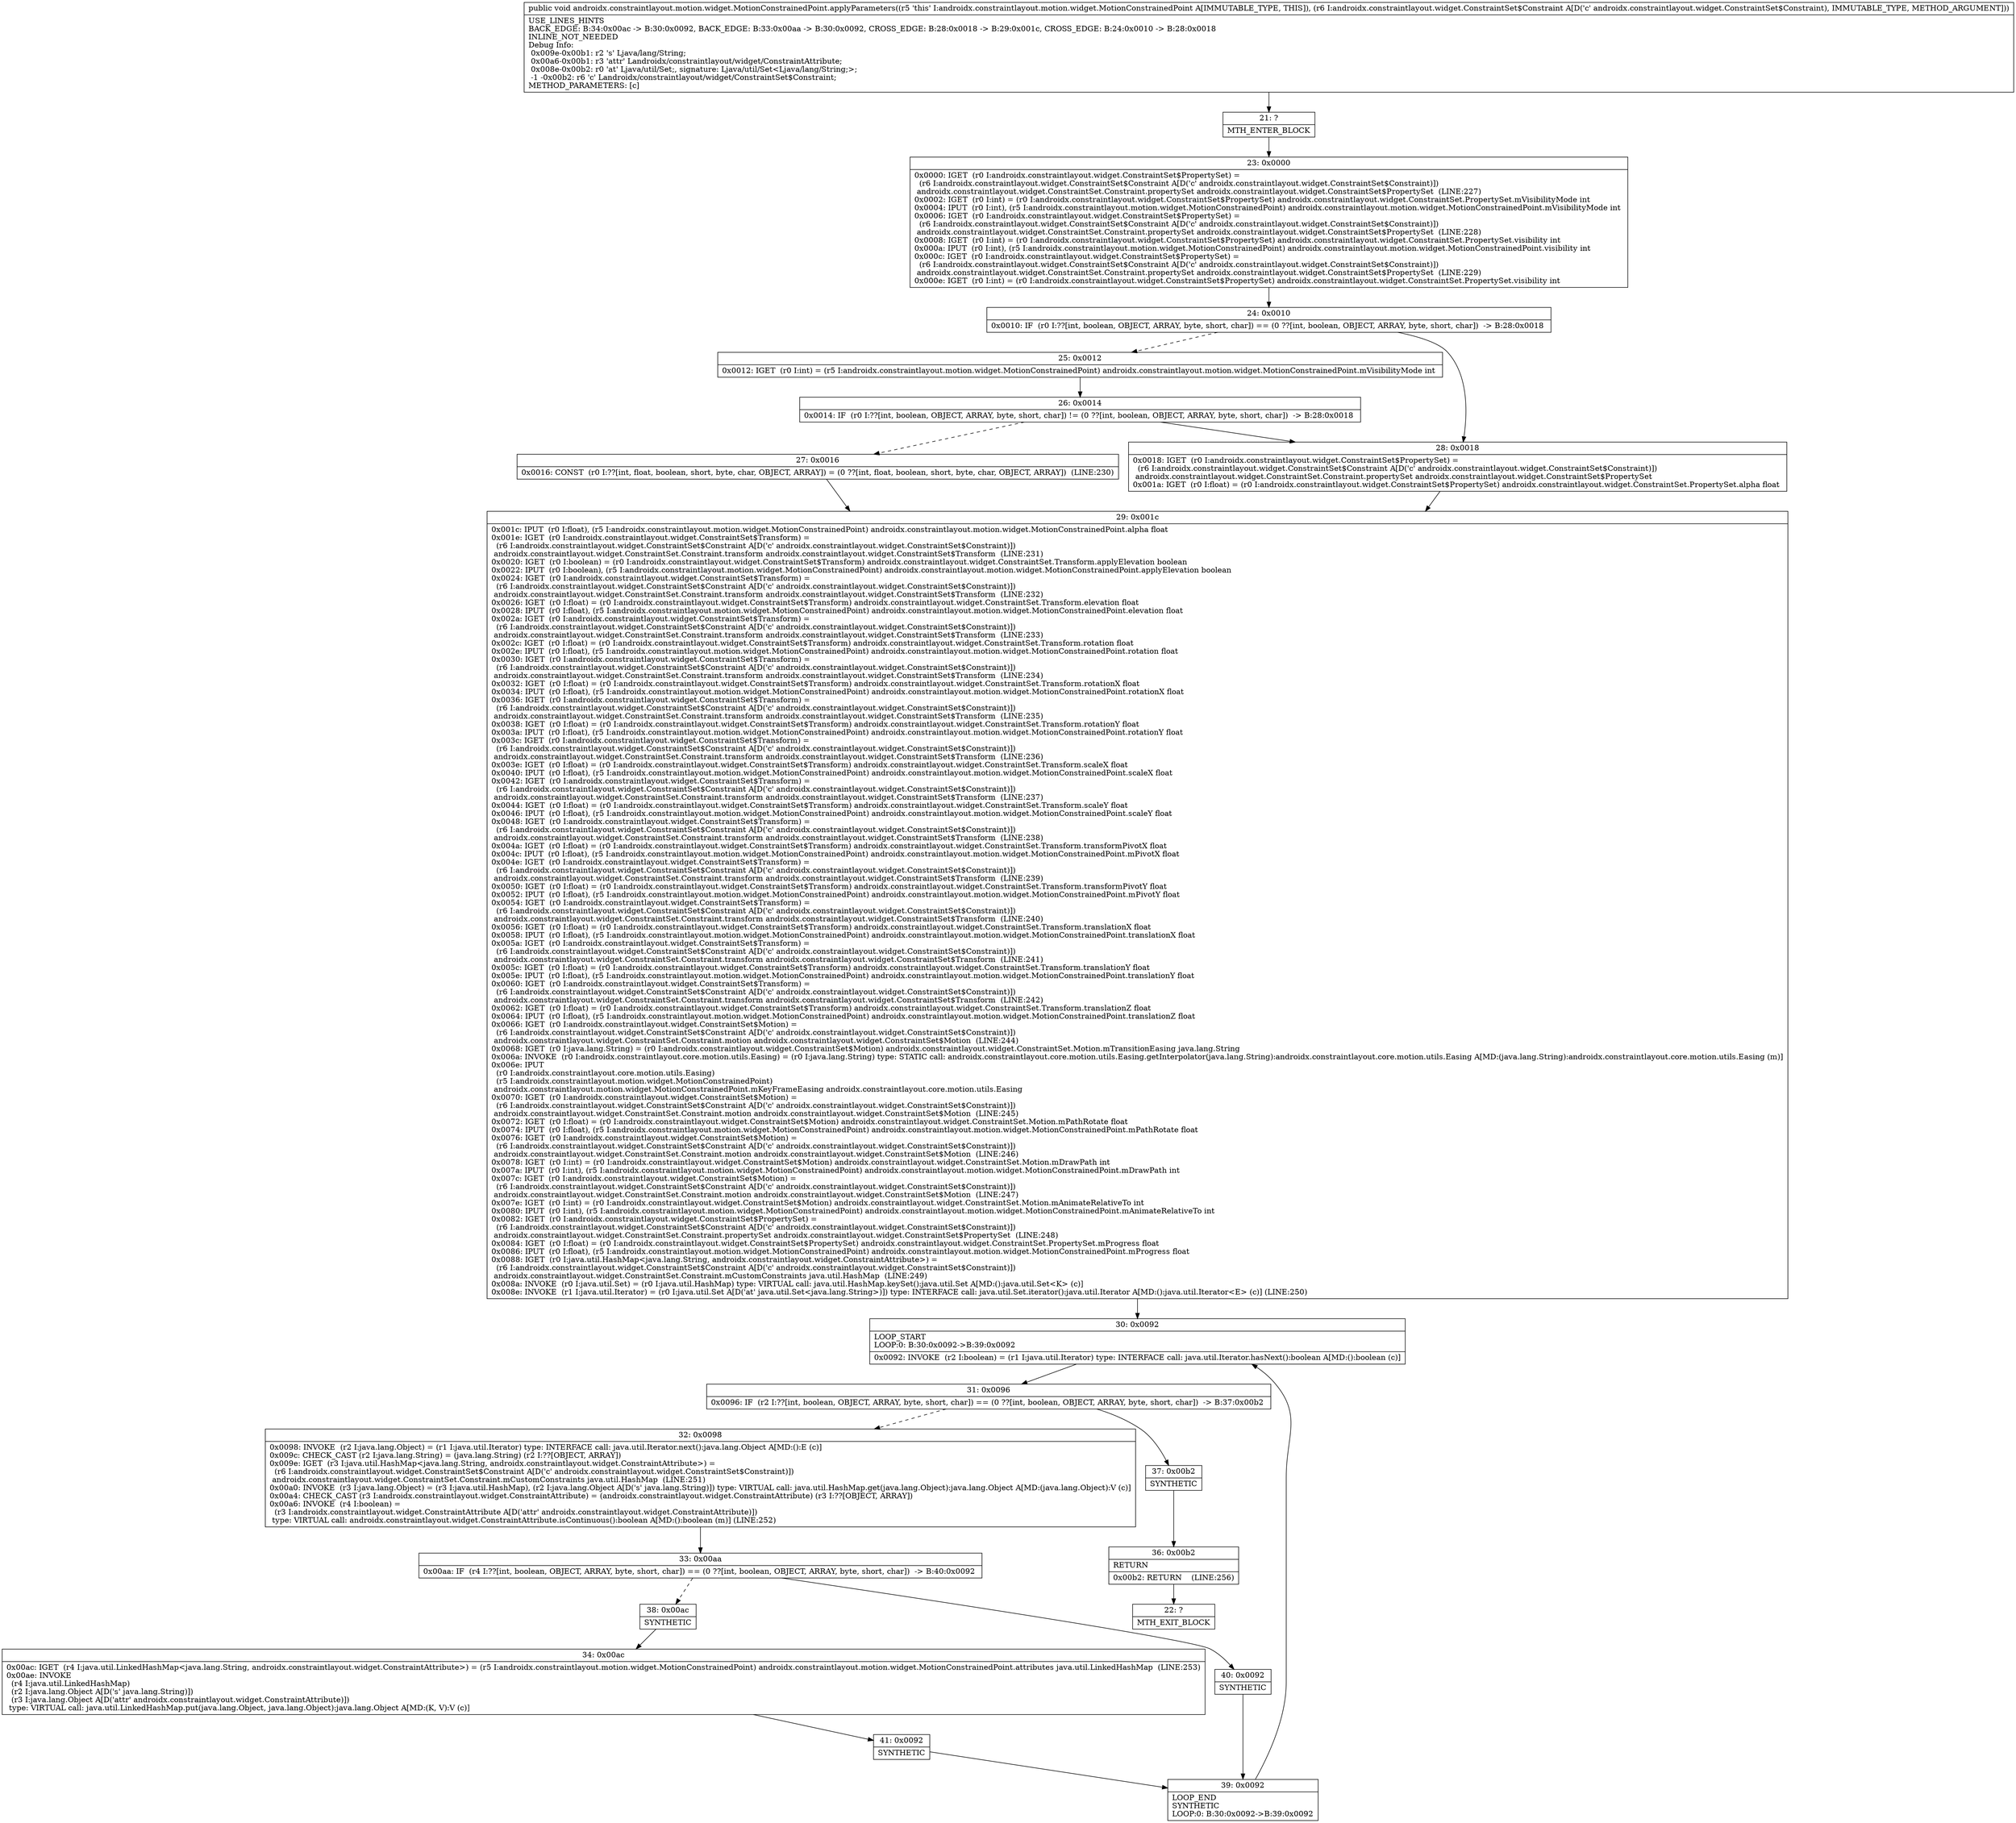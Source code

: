digraph "CFG forandroidx.constraintlayout.motion.widget.MotionConstrainedPoint.applyParameters(Landroidx\/constraintlayout\/widget\/ConstraintSet$Constraint;)V" {
Node_21 [shape=record,label="{21\:\ ?|MTH_ENTER_BLOCK\l}"];
Node_23 [shape=record,label="{23\:\ 0x0000|0x0000: IGET  (r0 I:androidx.constraintlayout.widget.ConstraintSet$PropertySet) = \l  (r6 I:androidx.constraintlayout.widget.ConstraintSet$Constraint A[D('c' androidx.constraintlayout.widget.ConstraintSet$Constraint)])\l androidx.constraintlayout.widget.ConstraintSet.Constraint.propertySet androidx.constraintlayout.widget.ConstraintSet$PropertySet  (LINE:227)\l0x0002: IGET  (r0 I:int) = (r0 I:androidx.constraintlayout.widget.ConstraintSet$PropertySet) androidx.constraintlayout.widget.ConstraintSet.PropertySet.mVisibilityMode int \l0x0004: IPUT  (r0 I:int), (r5 I:androidx.constraintlayout.motion.widget.MotionConstrainedPoint) androidx.constraintlayout.motion.widget.MotionConstrainedPoint.mVisibilityMode int \l0x0006: IGET  (r0 I:androidx.constraintlayout.widget.ConstraintSet$PropertySet) = \l  (r6 I:androidx.constraintlayout.widget.ConstraintSet$Constraint A[D('c' androidx.constraintlayout.widget.ConstraintSet$Constraint)])\l androidx.constraintlayout.widget.ConstraintSet.Constraint.propertySet androidx.constraintlayout.widget.ConstraintSet$PropertySet  (LINE:228)\l0x0008: IGET  (r0 I:int) = (r0 I:androidx.constraintlayout.widget.ConstraintSet$PropertySet) androidx.constraintlayout.widget.ConstraintSet.PropertySet.visibility int \l0x000a: IPUT  (r0 I:int), (r5 I:androidx.constraintlayout.motion.widget.MotionConstrainedPoint) androidx.constraintlayout.motion.widget.MotionConstrainedPoint.visibility int \l0x000c: IGET  (r0 I:androidx.constraintlayout.widget.ConstraintSet$PropertySet) = \l  (r6 I:androidx.constraintlayout.widget.ConstraintSet$Constraint A[D('c' androidx.constraintlayout.widget.ConstraintSet$Constraint)])\l androidx.constraintlayout.widget.ConstraintSet.Constraint.propertySet androidx.constraintlayout.widget.ConstraintSet$PropertySet  (LINE:229)\l0x000e: IGET  (r0 I:int) = (r0 I:androidx.constraintlayout.widget.ConstraintSet$PropertySet) androidx.constraintlayout.widget.ConstraintSet.PropertySet.visibility int \l}"];
Node_24 [shape=record,label="{24\:\ 0x0010|0x0010: IF  (r0 I:??[int, boolean, OBJECT, ARRAY, byte, short, char]) == (0 ??[int, boolean, OBJECT, ARRAY, byte, short, char])  \-\> B:28:0x0018 \l}"];
Node_25 [shape=record,label="{25\:\ 0x0012|0x0012: IGET  (r0 I:int) = (r5 I:androidx.constraintlayout.motion.widget.MotionConstrainedPoint) androidx.constraintlayout.motion.widget.MotionConstrainedPoint.mVisibilityMode int \l}"];
Node_26 [shape=record,label="{26\:\ 0x0014|0x0014: IF  (r0 I:??[int, boolean, OBJECT, ARRAY, byte, short, char]) != (0 ??[int, boolean, OBJECT, ARRAY, byte, short, char])  \-\> B:28:0x0018 \l}"];
Node_27 [shape=record,label="{27\:\ 0x0016|0x0016: CONST  (r0 I:??[int, float, boolean, short, byte, char, OBJECT, ARRAY]) = (0 ??[int, float, boolean, short, byte, char, OBJECT, ARRAY])  (LINE:230)\l}"];
Node_29 [shape=record,label="{29\:\ 0x001c|0x001c: IPUT  (r0 I:float), (r5 I:androidx.constraintlayout.motion.widget.MotionConstrainedPoint) androidx.constraintlayout.motion.widget.MotionConstrainedPoint.alpha float \l0x001e: IGET  (r0 I:androidx.constraintlayout.widget.ConstraintSet$Transform) = \l  (r6 I:androidx.constraintlayout.widget.ConstraintSet$Constraint A[D('c' androidx.constraintlayout.widget.ConstraintSet$Constraint)])\l androidx.constraintlayout.widget.ConstraintSet.Constraint.transform androidx.constraintlayout.widget.ConstraintSet$Transform  (LINE:231)\l0x0020: IGET  (r0 I:boolean) = (r0 I:androidx.constraintlayout.widget.ConstraintSet$Transform) androidx.constraintlayout.widget.ConstraintSet.Transform.applyElevation boolean \l0x0022: IPUT  (r0 I:boolean), (r5 I:androidx.constraintlayout.motion.widget.MotionConstrainedPoint) androidx.constraintlayout.motion.widget.MotionConstrainedPoint.applyElevation boolean \l0x0024: IGET  (r0 I:androidx.constraintlayout.widget.ConstraintSet$Transform) = \l  (r6 I:androidx.constraintlayout.widget.ConstraintSet$Constraint A[D('c' androidx.constraintlayout.widget.ConstraintSet$Constraint)])\l androidx.constraintlayout.widget.ConstraintSet.Constraint.transform androidx.constraintlayout.widget.ConstraintSet$Transform  (LINE:232)\l0x0026: IGET  (r0 I:float) = (r0 I:androidx.constraintlayout.widget.ConstraintSet$Transform) androidx.constraintlayout.widget.ConstraintSet.Transform.elevation float \l0x0028: IPUT  (r0 I:float), (r5 I:androidx.constraintlayout.motion.widget.MotionConstrainedPoint) androidx.constraintlayout.motion.widget.MotionConstrainedPoint.elevation float \l0x002a: IGET  (r0 I:androidx.constraintlayout.widget.ConstraintSet$Transform) = \l  (r6 I:androidx.constraintlayout.widget.ConstraintSet$Constraint A[D('c' androidx.constraintlayout.widget.ConstraintSet$Constraint)])\l androidx.constraintlayout.widget.ConstraintSet.Constraint.transform androidx.constraintlayout.widget.ConstraintSet$Transform  (LINE:233)\l0x002c: IGET  (r0 I:float) = (r0 I:androidx.constraintlayout.widget.ConstraintSet$Transform) androidx.constraintlayout.widget.ConstraintSet.Transform.rotation float \l0x002e: IPUT  (r0 I:float), (r5 I:androidx.constraintlayout.motion.widget.MotionConstrainedPoint) androidx.constraintlayout.motion.widget.MotionConstrainedPoint.rotation float \l0x0030: IGET  (r0 I:androidx.constraintlayout.widget.ConstraintSet$Transform) = \l  (r6 I:androidx.constraintlayout.widget.ConstraintSet$Constraint A[D('c' androidx.constraintlayout.widget.ConstraintSet$Constraint)])\l androidx.constraintlayout.widget.ConstraintSet.Constraint.transform androidx.constraintlayout.widget.ConstraintSet$Transform  (LINE:234)\l0x0032: IGET  (r0 I:float) = (r0 I:androidx.constraintlayout.widget.ConstraintSet$Transform) androidx.constraintlayout.widget.ConstraintSet.Transform.rotationX float \l0x0034: IPUT  (r0 I:float), (r5 I:androidx.constraintlayout.motion.widget.MotionConstrainedPoint) androidx.constraintlayout.motion.widget.MotionConstrainedPoint.rotationX float \l0x0036: IGET  (r0 I:androidx.constraintlayout.widget.ConstraintSet$Transform) = \l  (r6 I:androidx.constraintlayout.widget.ConstraintSet$Constraint A[D('c' androidx.constraintlayout.widget.ConstraintSet$Constraint)])\l androidx.constraintlayout.widget.ConstraintSet.Constraint.transform androidx.constraintlayout.widget.ConstraintSet$Transform  (LINE:235)\l0x0038: IGET  (r0 I:float) = (r0 I:androidx.constraintlayout.widget.ConstraintSet$Transform) androidx.constraintlayout.widget.ConstraintSet.Transform.rotationY float \l0x003a: IPUT  (r0 I:float), (r5 I:androidx.constraintlayout.motion.widget.MotionConstrainedPoint) androidx.constraintlayout.motion.widget.MotionConstrainedPoint.rotationY float \l0x003c: IGET  (r0 I:androidx.constraintlayout.widget.ConstraintSet$Transform) = \l  (r6 I:androidx.constraintlayout.widget.ConstraintSet$Constraint A[D('c' androidx.constraintlayout.widget.ConstraintSet$Constraint)])\l androidx.constraintlayout.widget.ConstraintSet.Constraint.transform androidx.constraintlayout.widget.ConstraintSet$Transform  (LINE:236)\l0x003e: IGET  (r0 I:float) = (r0 I:androidx.constraintlayout.widget.ConstraintSet$Transform) androidx.constraintlayout.widget.ConstraintSet.Transform.scaleX float \l0x0040: IPUT  (r0 I:float), (r5 I:androidx.constraintlayout.motion.widget.MotionConstrainedPoint) androidx.constraintlayout.motion.widget.MotionConstrainedPoint.scaleX float \l0x0042: IGET  (r0 I:androidx.constraintlayout.widget.ConstraintSet$Transform) = \l  (r6 I:androidx.constraintlayout.widget.ConstraintSet$Constraint A[D('c' androidx.constraintlayout.widget.ConstraintSet$Constraint)])\l androidx.constraintlayout.widget.ConstraintSet.Constraint.transform androidx.constraintlayout.widget.ConstraintSet$Transform  (LINE:237)\l0x0044: IGET  (r0 I:float) = (r0 I:androidx.constraintlayout.widget.ConstraintSet$Transform) androidx.constraintlayout.widget.ConstraintSet.Transform.scaleY float \l0x0046: IPUT  (r0 I:float), (r5 I:androidx.constraintlayout.motion.widget.MotionConstrainedPoint) androidx.constraintlayout.motion.widget.MotionConstrainedPoint.scaleY float \l0x0048: IGET  (r0 I:androidx.constraintlayout.widget.ConstraintSet$Transform) = \l  (r6 I:androidx.constraintlayout.widget.ConstraintSet$Constraint A[D('c' androidx.constraintlayout.widget.ConstraintSet$Constraint)])\l androidx.constraintlayout.widget.ConstraintSet.Constraint.transform androidx.constraintlayout.widget.ConstraintSet$Transform  (LINE:238)\l0x004a: IGET  (r0 I:float) = (r0 I:androidx.constraintlayout.widget.ConstraintSet$Transform) androidx.constraintlayout.widget.ConstraintSet.Transform.transformPivotX float \l0x004c: IPUT  (r0 I:float), (r5 I:androidx.constraintlayout.motion.widget.MotionConstrainedPoint) androidx.constraintlayout.motion.widget.MotionConstrainedPoint.mPivotX float \l0x004e: IGET  (r0 I:androidx.constraintlayout.widget.ConstraintSet$Transform) = \l  (r6 I:androidx.constraintlayout.widget.ConstraintSet$Constraint A[D('c' androidx.constraintlayout.widget.ConstraintSet$Constraint)])\l androidx.constraintlayout.widget.ConstraintSet.Constraint.transform androidx.constraintlayout.widget.ConstraintSet$Transform  (LINE:239)\l0x0050: IGET  (r0 I:float) = (r0 I:androidx.constraintlayout.widget.ConstraintSet$Transform) androidx.constraintlayout.widget.ConstraintSet.Transform.transformPivotY float \l0x0052: IPUT  (r0 I:float), (r5 I:androidx.constraintlayout.motion.widget.MotionConstrainedPoint) androidx.constraintlayout.motion.widget.MotionConstrainedPoint.mPivotY float \l0x0054: IGET  (r0 I:androidx.constraintlayout.widget.ConstraintSet$Transform) = \l  (r6 I:androidx.constraintlayout.widget.ConstraintSet$Constraint A[D('c' androidx.constraintlayout.widget.ConstraintSet$Constraint)])\l androidx.constraintlayout.widget.ConstraintSet.Constraint.transform androidx.constraintlayout.widget.ConstraintSet$Transform  (LINE:240)\l0x0056: IGET  (r0 I:float) = (r0 I:androidx.constraintlayout.widget.ConstraintSet$Transform) androidx.constraintlayout.widget.ConstraintSet.Transform.translationX float \l0x0058: IPUT  (r0 I:float), (r5 I:androidx.constraintlayout.motion.widget.MotionConstrainedPoint) androidx.constraintlayout.motion.widget.MotionConstrainedPoint.translationX float \l0x005a: IGET  (r0 I:androidx.constraintlayout.widget.ConstraintSet$Transform) = \l  (r6 I:androidx.constraintlayout.widget.ConstraintSet$Constraint A[D('c' androidx.constraintlayout.widget.ConstraintSet$Constraint)])\l androidx.constraintlayout.widget.ConstraintSet.Constraint.transform androidx.constraintlayout.widget.ConstraintSet$Transform  (LINE:241)\l0x005c: IGET  (r0 I:float) = (r0 I:androidx.constraintlayout.widget.ConstraintSet$Transform) androidx.constraintlayout.widget.ConstraintSet.Transform.translationY float \l0x005e: IPUT  (r0 I:float), (r5 I:androidx.constraintlayout.motion.widget.MotionConstrainedPoint) androidx.constraintlayout.motion.widget.MotionConstrainedPoint.translationY float \l0x0060: IGET  (r0 I:androidx.constraintlayout.widget.ConstraintSet$Transform) = \l  (r6 I:androidx.constraintlayout.widget.ConstraintSet$Constraint A[D('c' androidx.constraintlayout.widget.ConstraintSet$Constraint)])\l androidx.constraintlayout.widget.ConstraintSet.Constraint.transform androidx.constraintlayout.widget.ConstraintSet$Transform  (LINE:242)\l0x0062: IGET  (r0 I:float) = (r0 I:androidx.constraintlayout.widget.ConstraintSet$Transform) androidx.constraintlayout.widget.ConstraintSet.Transform.translationZ float \l0x0064: IPUT  (r0 I:float), (r5 I:androidx.constraintlayout.motion.widget.MotionConstrainedPoint) androidx.constraintlayout.motion.widget.MotionConstrainedPoint.translationZ float \l0x0066: IGET  (r0 I:androidx.constraintlayout.widget.ConstraintSet$Motion) = \l  (r6 I:androidx.constraintlayout.widget.ConstraintSet$Constraint A[D('c' androidx.constraintlayout.widget.ConstraintSet$Constraint)])\l androidx.constraintlayout.widget.ConstraintSet.Constraint.motion androidx.constraintlayout.widget.ConstraintSet$Motion  (LINE:244)\l0x0068: IGET  (r0 I:java.lang.String) = (r0 I:androidx.constraintlayout.widget.ConstraintSet$Motion) androidx.constraintlayout.widget.ConstraintSet.Motion.mTransitionEasing java.lang.String \l0x006a: INVOKE  (r0 I:androidx.constraintlayout.core.motion.utils.Easing) = (r0 I:java.lang.String) type: STATIC call: androidx.constraintlayout.core.motion.utils.Easing.getInterpolator(java.lang.String):androidx.constraintlayout.core.motion.utils.Easing A[MD:(java.lang.String):androidx.constraintlayout.core.motion.utils.Easing (m)]\l0x006e: IPUT  \l  (r0 I:androidx.constraintlayout.core.motion.utils.Easing)\l  (r5 I:androidx.constraintlayout.motion.widget.MotionConstrainedPoint)\l androidx.constraintlayout.motion.widget.MotionConstrainedPoint.mKeyFrameEasing androidx.constraintlayout.core.motion.utils.Easing \l0x0070: IGET  (r0 I:androidx.constraintlayout.widget.ConstraintSet$Motion) = \l  (r6 I:androidx.constraintlayout.widget.ConstraintSet$Constraint A[D('c' androidx.constraintlayout.widget.ConstraintSet$Constraint)])\l androidx.constraintlayout.widget.ConstraintSet.Constraint.motion androidx.constraintlayout.widget.ConstraintSet$Motion  (LINE:245)\l0x0072: IGET  (r0 I:float) = (r0 I:androidx.constraintlayout.widget.ConstraintSet$Motion) androidx.constraintlayout.widget.ConstraintSet.Motion.mPathRotate float \l0x0074: IPUT  (r0 I:float), (r5 I:androidx.constraintlayout.motion.widget.MotionConstrainedPoint) androidx.constraintlayout.motion.widget.MotionConstrainedPoint.mPathRotate float \l0x0076: IGET  (r0 I:androidx.constraintlayout.widget.ConstraintSet$Motion) = \l  (r6 I:androidx.constraintlayout.widget.ConstraintSet$Constraint A[D('c' androidx.constraintlayout.widget.ConstraintSet$Constraint)])\l androidx.constraintlayout.widget.ConstraintSet.Constraint.motion androidx.constraintlayout.widget.ConstraintSet$Motion  (LINE:246)\l0x0078: IGET  (r0 I:int) = (r0 I:androidx.constraintlayout.widget.ConstraintSet$Motion) androidx.constraintlayout.widget.ConstraintSet.Motion.mDrawPath int \l0x007a: IPUT  (r0 I:int), (r5 I:androidx.constraintlayout.motion.widget.MotionConstrainedPoint) androidx.constraintlayout.motion.widget.MotionConstrainedPoint.mDrawPath int \l0x007c: IGET  (r0 I:androidx.constraintlayout.widget.ConstraintSet$Motion) = \l  (r6 I:androidx.constraintlayout.widget.ConstraintSet$Constraint A[D('c' androidx.constraintlayout.widget.ConstraintSet$Constraint)])\l androidx.constraintlayout.widget.ConstraintSet.Constraint.motion androidx.constraintlayout.widget.ConstraintSet$Motion  (LINE:247)\l0x007e: IGET  (r0 I:int) = (r0 I:androidx.constraintlayout.widget.ConstraintSet$Motion) androidx.constraintlayout.widget.ConstraintSet.Motion.mAnimateRelativeTo int \l0x0080: IPUT  (r0 I:int), (r5 I:androidx.constraintlayout.motion.widget.MotionConstrainedPoint) androidx.constraintlayout.motion.widget.MotionConstrainedPoint.mAnimateRelativeTo int \l0x0082: IGET  (r0 I:androidx.constraintlayout.widget.ConstraintSet$PropertySet) = \l  (r6 I:androidx.constraintlayout.widget.ConstraintSet$Constraint A[D('c' androidx.constraintlayout.widget.ConstraintSet$Constraint)])\l androidx.constraintlayout.widget.ConstraintSet.Constraint.propertySet androidx.constraintlayout.widget.ConstraintSet$PropertySet  (LINE:248)\l0x0084: IGET  (r0 I:float) = (r0 I:androidx.constraintlayout.widget.ConstraintSet$PropertySet) androidx.constraintlayout.widget.ConstraintSet.PropertySet.mProgress float \l0x0086: IPUT  (r0 I:float), (r5 I:androidx.constraintlayout.motion.widget.MotionConstrainedPoint) androidx.constraintlayout.motion.widget.MotionConstrainedPoint.mProgress float \l0x0088: IGET  (r0 I:java.util.HashMap\<java.lang.String, androidx.constraintlayout.widget.ConstraintAttribute\>) = \l  (r6 I:androidx.constraintlayout.widget.ConstraintSet$Constraint A[D('c' androidx.constraintlayout.widget.ConstraintSet$Constraint)])\l androidx.constraintlayout.widget.ConstraintSet.Constraint.mCustomConstraints java.util.HashMap  (LINE:249)\l0x008a: INVOKE  (r0 I:java.util.Set) = (r0 I:java.util.HashMap) type: VIRTUAL call: java.util.HashMap.keySet():java.util.Set A[MD:():java.util.Set\<K\> (c)]\l0x008e: INVOKE  (r1 I:java.util.Iterator) = (r0 I:java.util.Set A[D('at' java.util.Set\<java.lang.String\>)]) type: INTERFACE call: java.util.Set.iterator():java.util.Iterator A[MD:():java.util.Iterator\<E\> (c)] (LINE:250)\l}"];
Node_30 [shape=record,label="{30\:\ 0x0092|LOOP_START\lLOOP:0: B:30:0x0092\-\>B:39:0x0092\l|0x0092: INVOKE  (r2 I:boolean) = (r1 I:java.util.Iterator) type: INTERFACE call: java.util.Iterator.hasNext():boolean A[MD:():boolean (c)]\l}"];
Node_31 [shape=record,label="{31\:\ 0x0096|0x0096: IF  (r2 I:??[int, boolean, OBJECT, ARRAY, byte, short, char]) == (0 ??[int, boolean, OBJECT, ARRAY, byte, short, char])  \-\> B:37:0x00b2 \l}"];
Node_32 [shape=record,label="{32\:\ 0x0098|0x0098: INVOKE  (r2 I:java.lang.Object) = (r1 I:java.util.Iterator) type: INTERFACE call: java.util.Iterator.next():java.lang.Object A[MD:():E (c)]\l0x009c: CHECK_CAST (r2 I:java.lang.String) = (java.lang.String) (r2 I:??[OBJECT, ARRAY]) \l0x009e: IGET  (r3 I:java.util.HashMap\<java.lang.String, androidx.constraintlayout.widget.ConstraintAttribute\>) = \l  (r6 I:androidx.constraintlayout.widget.ConstraintSet$Constraint A[D('c' androidx.constraintlayout.widget.ConstraintSet$Constraint)])\l androidx.constraintlayout.widget.ConstraintSet.Constraint.mCustomConstraints java.util.HashMap  (LINE:251)\l0x00a0: INVOKE  (r3 I:java.lang.Object) = (r3 I:java.util.HashMap), (r2 I:java.lang.Object A[D('s' java.lang.String)]) type: VIRTUAL call: java.util.HashMap.get(java.lang.Object):java.lang.Object A[MD:(java.lang.Object):V (c)]\l0x00a4: CHECK_CAST (r3 I:androidx.constraintlayout.widget.ConstraintAttribute) = (androidx.constraintlayout.widget.ConstraintAttribute) (r3 I:??[OBJECT, ARRAY]) \l0x00a6: INVOKE  (r4 I:boolean) = \l  (r3 I:androidx.constraintlayout.widget.ConstraintAttribute A[D('attr' androidx.constraintlayout.widget.ConstraintAttribute)])\l type: VIRTUAL call: androidx.constraintlayout.widget.ConstraintAttribute.isContinuous():boolean A[MD:():boolean (m)] (LINE:252)\l}"];
Node_33 [shape=record,label="{33\:\ 0x00aa|0x00aa: IF  (r4 I:??[int, boolean, OBJECT, ARRAY, byte, short, char]) == (0 ??[int, boolean, OBJECT, ARRAY, byte, short, char])  \-\> B:40:0x0092 \l}"];
Node_38 [shape=record,label="{38\:\ 0x00ac|SYNTHETIC\l}"];
Node_34 [shape=record,label="{34\:\ 0x00ac|0x00ac: IGET  (r4 I:java.util.LinkedHashMap\<java.lang.String, androidx.constraintlayout.widget.ConstraintAttribute\>) = (r5 I:androidx.constraintlayout.motion.widget.MotionConstrainedPoint) androidx.constraintlayout.motion.widget.MotionConstrainedPoint.attributes java.util.LinkedHashMap  (LINE:253)\l0x00ae: INVOKE  \l  (r4 I:java.util.LinkedHashMap)\l  (r2 I:java.lang.Object A[D('s' java.lang.String)])\l  (r3 I:java.lang.Object A[D('attr' androidx.constraintlayout.widget.ConstraintAttribute)])\l type: VIRTUAL call: java.util.LinkedHashMap.put(java.lang.Object, java.lang.Object):java.lang.Object A[MD:(K, V):V (c)]\l}"];
Node_41 [shape=record,label="{41\:\ 0x0092|SYNTHETIC\l}"];
Node_39 [shape=record,label="{39\:\ 0x0092|LOOP_END\lSYNTHETIC\lLOOP:0: B:30:0x0092\-\>B:39:0x0092\l}"];
Node_40 [shape=record,label="{40\:\ 0x0092|SYNTHETIC\l}"];
Node_37 [shape=record,label="{37\:\ 0x00b2|SYNTHETIC\l}"];
Node_36 [shape=record,label="{36\:\ 0x00b2|RETURN\l|0x00b2: RETURN    (LINE:256)\l}"];
Node_22 [shape=record,label="{22\:\ ?|MTH_EXIT_BLOCK\l}"];
Node_28 [shape=record,label="{28\:\ 0x0018|0x0018: IGET  (r0 I:androidx.constraintlayout.widget.ConstraintSet$PropertySet) = \l  (r6 I:androidx.constraintlayout.widget.ConstraintSet$Constraint A[D('c' androidx.constraintlayout.widget.ConstraintSet$Constraint)])\l androidx.constraintlayout.widget.ConstraintSet.Constraint.propertySet androidx.constraintlayout.widget.ConstraintSet$PropertySet \l0x001a: IGET  (r0 I:float) = (r0 I:androidx.constraintlayout.widget.ConstraintSet$PropertySet) androidx.constraintlayout.widget.ConstraintSet.PropertySet.alpha float \l}"];
MethodNode[shape=record,label="{public void androidx.constraintlayout.motion.widget.MotionConstrainedPoint.applyParameters((r5 'this' I:androidx.constraintlayout.motion.widget.MotionConstrainedPoint A[IMMUTABLE_TYPE, THIS]), (r6 I:androidx.constraintlayout.widget.ConstraintSet$Constraint A[D('c' androidx.constraintlayout.widget.ConstraintSet$Constraint), IMMUTABLE_TYPE, METHOD_ARGUMENT]))  | USE_LINES_HINTS\lBACK_EDGE: B:34:0x00ac \-\> B:30:0x0092, BACK_EDGE: B:33:0x00aa \-\> B:30:0x0092, CROSS_EDGE: B:28:0x0018 \-\> B:29:0x001c, CROSS_EDGE: B:24:0x0010 \-\> B:28:0x0018\lINLINE_NOT_NEEDED\lDebug Info:\l  0x009e\-0x00b1: r2 's' Ljava\/lang\/String;\l  0x00a6\-0x00b1: r3 'attr' Landroidx\/constraintlayout\/widget\/ConstraintAttribute;\l  0x008e\-0x00b2: r0 'at' Ljava\/util\/Set;, signature: Ljava\/util\/Set\<Ljava\/lang\/String;\>;\l  \-1 \-0x00b2: r6 'c' Landroidx\/constraintlayout\/widget\/ConstraintSet$Constraint;\lMETHOD_PARAMETERS: [c]\l}"];
MethodNode -> Node_21;Node_21 -> Node_23;
Node_23 -> Node_24;
Node_24 -> Node_25[style=dashed];
Node_24 -> Node_28;
Node_25 -> Node_26;
Node_26 -> Node_27[style=dashed];
Node_26 -> Node_28;
Node_27 -> Node_29;
Node_29 -> Node_30;
Node_30 -> Node_31;
Node_31 -> Node_32[style=dashed];
Node_31 -> Node_37;
Node_32 -> Node_33;
Node_33 -> Node_38[style=dashed];
Node_33 -> Node_40;
Node_38 -> Node_34;
Node_34 -> Node_41;
Node_41 -> Node_39;
Node_39 -> Node_30;
Node_40 -> Node_39;
Node_37 -> Node_36;
Node_36 -> Node_22;
Node_28 -> Node_29;
}

